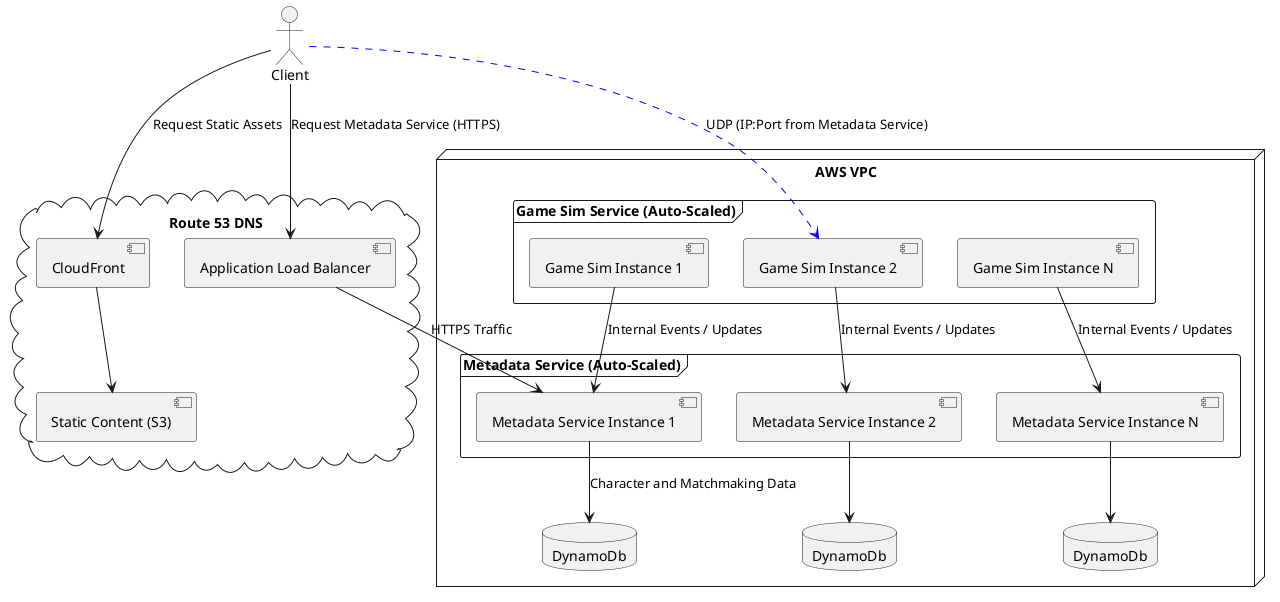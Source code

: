 @startuml AWS Multiplayer Deployment (with Autoscaling)
actor Client
cloud "Route 53 DNS" {
    [CloudFront] --> [Static Content (S3)]
    [Application Load Balancer]
}

node "AWS VPC" {
    frame "Metadata Service (Auto-Scaled)" {
        [Metadata Service Instance 1]
        [Metadata Service Instance 2]
        [Metadata Service Instance N]
    }

    frame "Game Sim Service (Auto-Scaled)" {
        [Game Sim Instance 1]
        [Game Sim Instance 2]
        [Game Sim Instance N]
    }

    database "DynamoDb" as DynamoDb1
    database "DynamoDb" as DynamoDb2
    database "DynamoDb" as DynamoDb3
}

' Client Connections
Client --> [CloudFront] : Request Static Assets
Client --> [Application Load Balancer] : Request Metadata Service (HTTPS)

' API Flow (Single line from ALB to Metadata Service Frame)
[Application Load Balancer] --> [Metadata Service Instance 1] : HTTPS Traffic

' Metadata Service to RDS
[Metadata Service Instance 1] --> DynamoDb1 : Character and Matchmaking Data
[Metadata Service Instance 2] --> DynamoDb2
[Metadata Service Instance N] --> DynamoDb3

' Direct UDP Connection to Game Sim (Single line)
Client -[#blue,dashed]-> [Game Sim Instance 2] : UDP (IP:Port from Metadata Service)

' Game Sim Service updates
[Game Sim Instance 1] --> [Metadata Service Instance 1] : Internal Events / Updates
[Game Sim Instance 2] --> [Metadata Service Instance 2] : Internal Events / Updates
[Game Sim Instance N] --> [Metadata Service Instance N] : Internal Events / Updates
@enduml